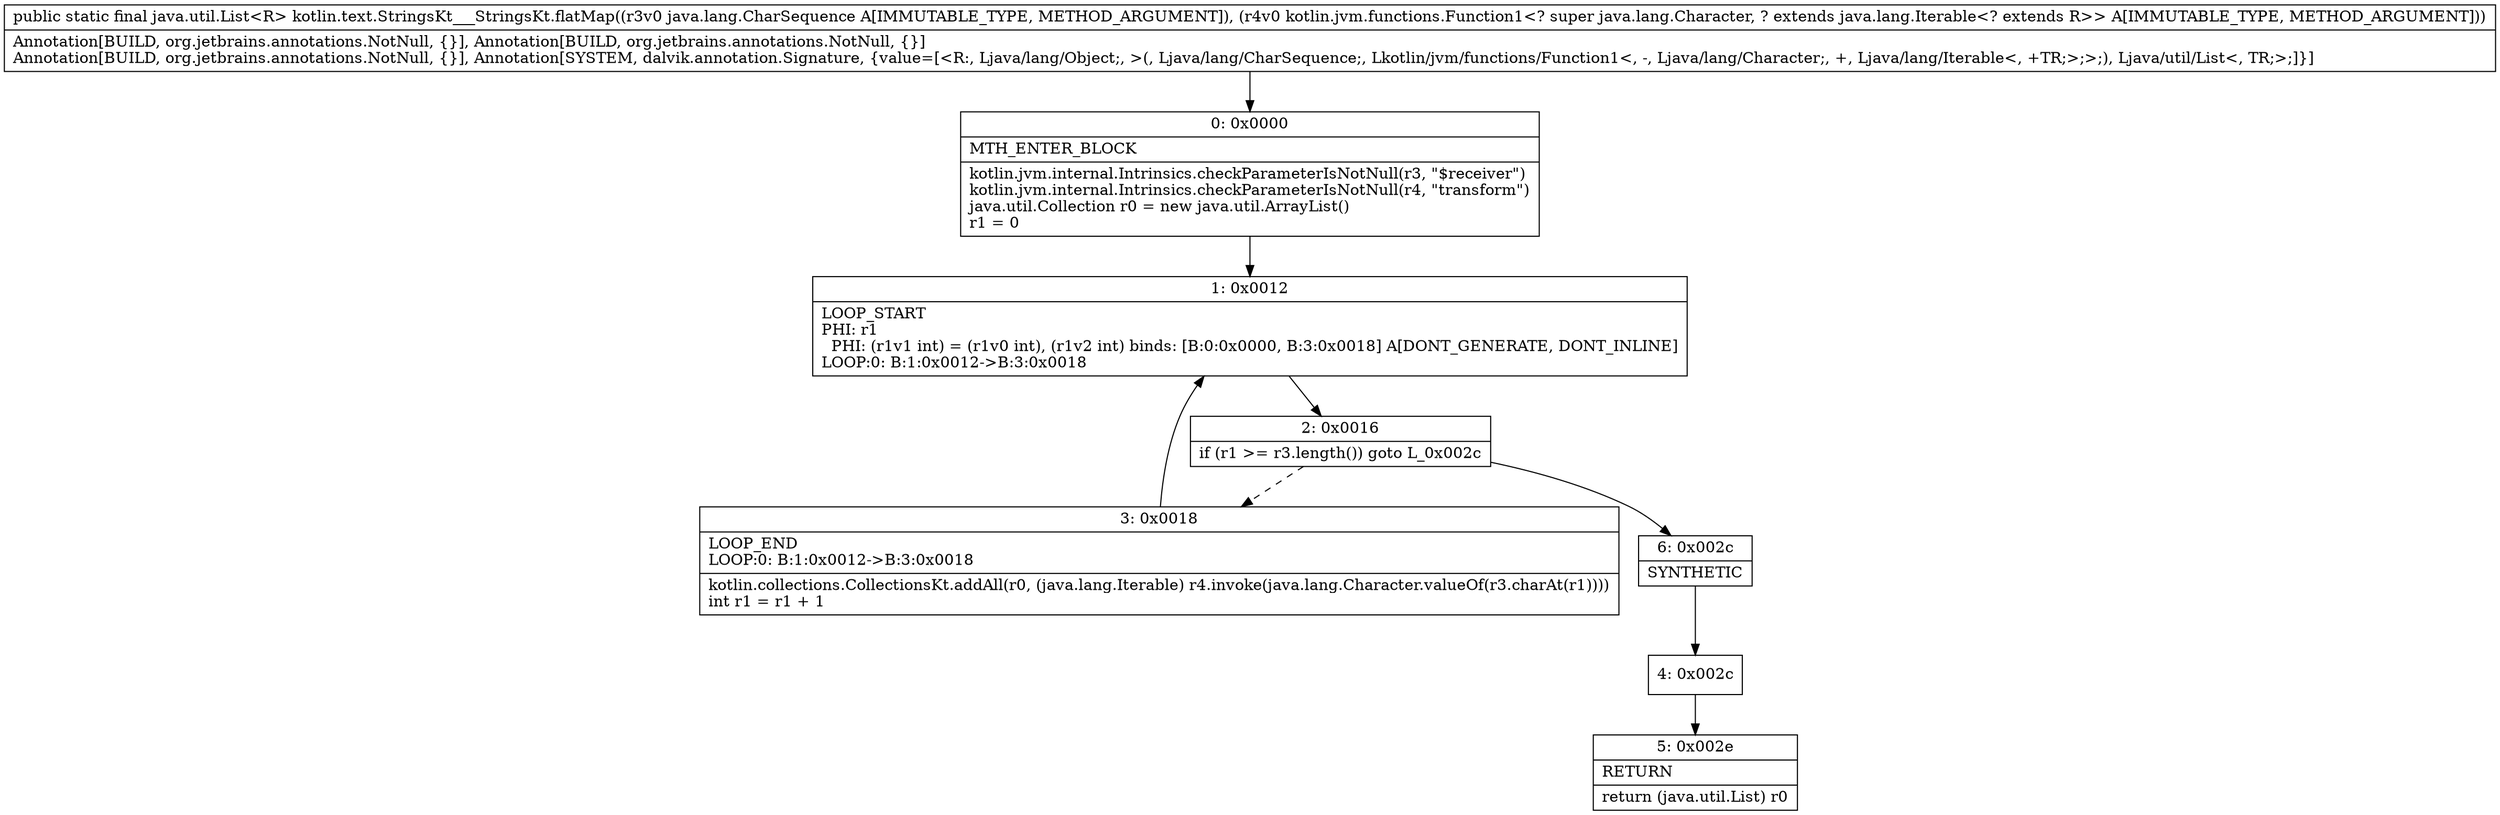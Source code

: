 digraph "CFG forkotlin.text.StringsKt___StringsKt.flatMap(Ljava\/lang\/CharSequence;Lkotlin\/jvm\/functions\/Function1;)Ljava\/util\/List;" {
Node_0 [shape=record,label="{0\:\ 0x0000|MTH_ENTER_BLOCK\l|kotlin.jvm.internal.Intrinsics.checkParameterIsNotNull(r3, \"$receiver\")\lkotlin.jvm.internal.Intrinsics.checkParameterIsNotNull(r4, \"transform\")\ljava.util.Collection r0 = new java.util.ArrayList()\lr1 = 0\l}"];
Node_1 [shape=record,label="{1\:\ 0x0012|LOOP_START\lPHI: r1 \l  PHI: (r1v1 int) = (r1v0 int), (r1v2 int) binds: [B:0:0x0000, B:3:0x0018] A[DONT_GENERATE, DONT_INLINE]\lLOOP:0: B:1:0x0012\-\>B:3:0x0018\l}"];
Node_2 [shape=record,label="{2\:\ 0x0016|if (r1 \>= r3.length()) goto L_0x002c\l}"];
Node_3 [shape=record,label="{3\:\ 0x0018|LOOP_END\lLOOP:0: B:1:0x0012\-\>B:3:0x0018\l|kotlin.collections.CollectionsKt.addAll(r0, (java.lang.Iterable) r4.invoke(java.lang.Character.valueOf(r3.charAt(r1))))\lint r1 = r1 + 1\l}"];
Node_4 [shape=record,label="{4\:\ 0x002c}"];
Node_5 [shape=record,label="{5\:\ 0x002e|RETURN\l|return (java.util.List) r0\l}"];
Node_6 [shape=record,label="{6\:\ 0x002c|SYNTHETIC\l}"];
MethodNode[shape=record,label="{public static final java.util.List\<R\> kotlin.text.StringsKt___StringsKt.flatMap((r3v0 java.lang.CharSequence A[IMMUTABLE_TYPE, METHOD_ARGUMENT]), (r4v0 kotlin.jvm.functions.Function1\<? super java.lang.Character, ? extends java.lang.Iterable\<? extends R\>\> A[IMMUTABLE_TYPE, METHOD_ARGUMENT]))  | Annotation[BUILD, org.jetbrains.annotations.NotNull, \{\}], Annotation[BUILD, org.jetbrains.annotations.NotNull, \{\}]\lAnnotation[BUILD, org.jetbrains.annotations.NotNull, \{\}], Annotation[SYSTEM, dalvik.annotation.Signature, \{value=[\<R:, Ljava\/lang\/Object;, \>(, Ljava\/lang\/CharSequence;, Lkotlin\/jvm\/functions\/Function1\<, \-, Ljava\/lang\/Character;, +, Ljava\/lang\/Iterable\<, +TR;\>;\>;), Ljava\/util\/List\<, TR;\>;]\}]\l}"];
MethodNode -> Node_0;
Node_0 -> Node_1;
Node_1 -> Node_2;
Node_2 -> Node_3[style=dashed];
Node_2 -> Node_6;
Node_3 -> Node_1;
Node_4 -> Node_5;
Node_6 -> Node_4;
}

